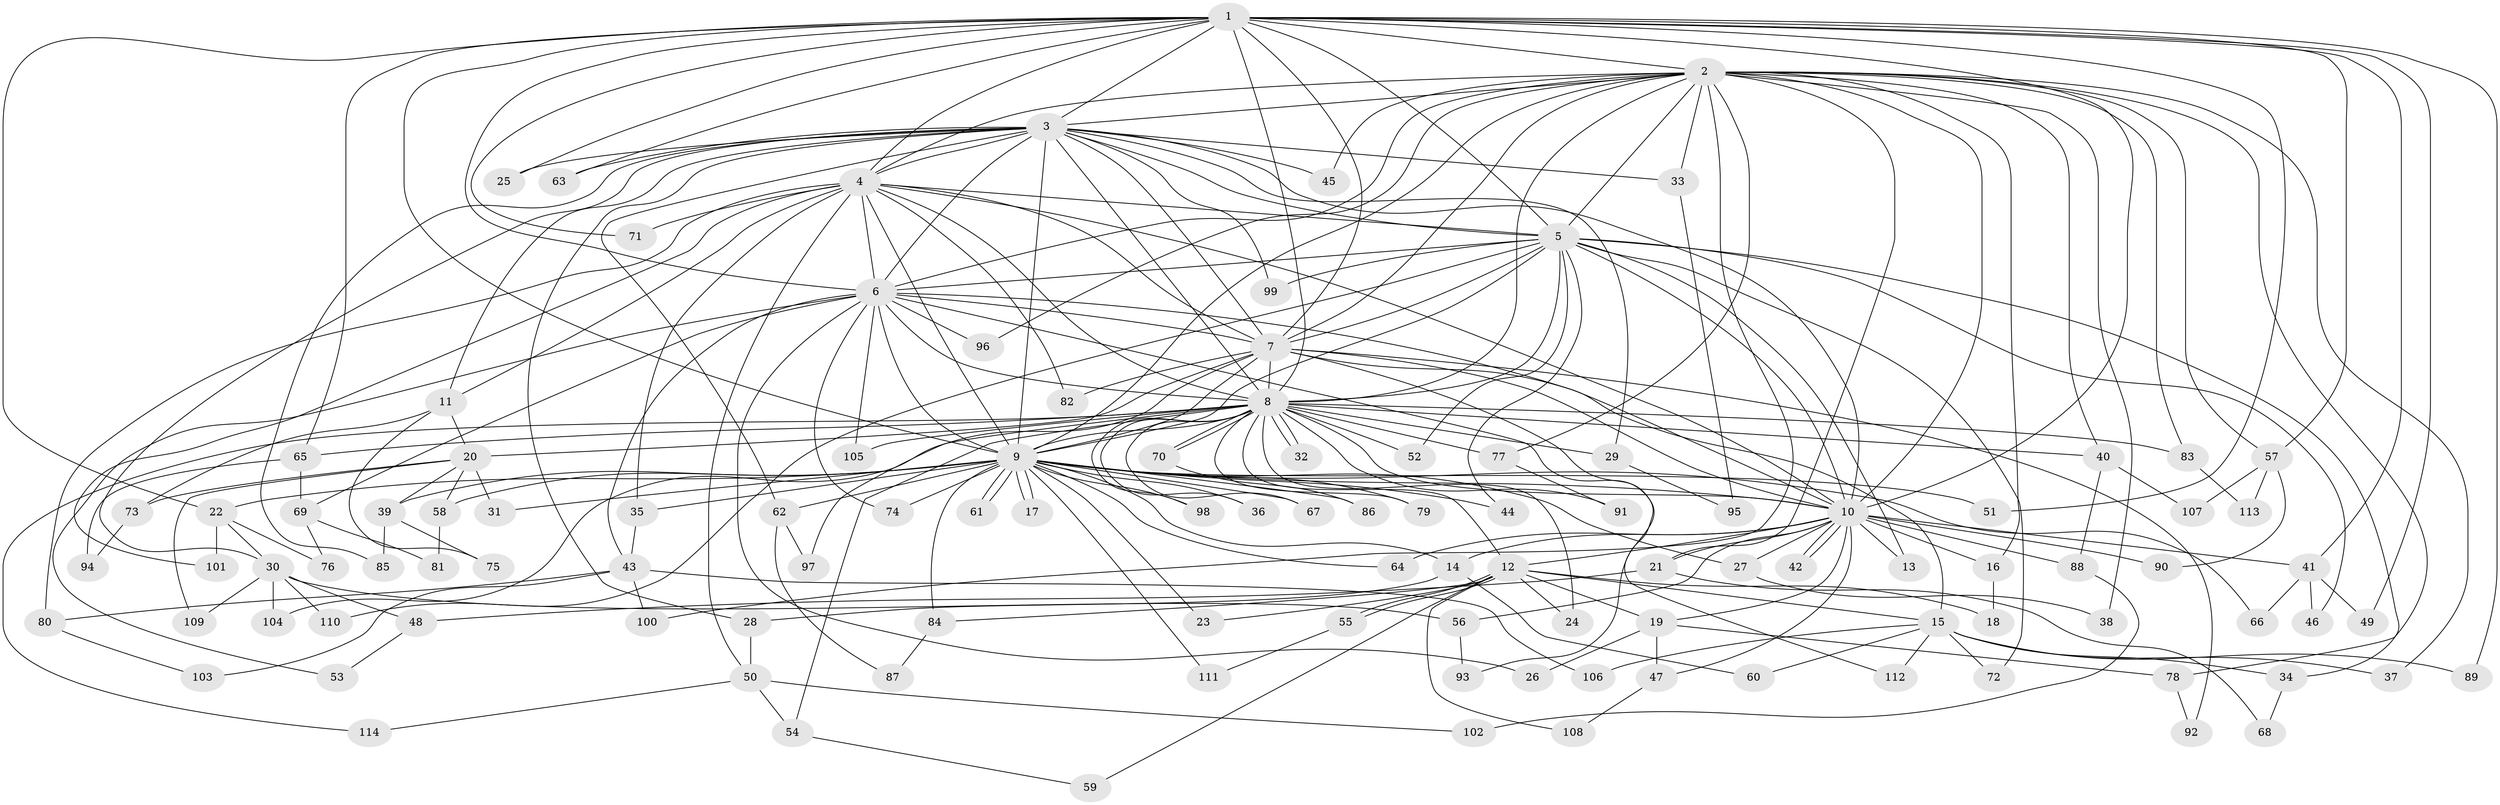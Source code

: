 // Generated by graph-tools (version 1.1) at 2025/25/03/09/25 03:25:39]
// undirected, 114 vertices, 253 edges
graph export_dot {
graph [start="1"]
  node [color=gray90,style=filled];
  1;
  2;
  3;
  4;
  5;
  6;
  7;
  8;
  9;
  10;
  11;
  12;
  13;
  14;
  15;
  16;
  17;
  18;
  19;
  20;
  21;
  22;
  23;
  24;
  25;
  26;
  27;
  28;
  29;
  30;
  31;
  32;
  33;
  34;
  35;
  36;
  37;
  38;
  39;
  40;
  41;
  42;
  43;
  44;
  45;
  46;
  47;
  48;
  49;
  50;
  51;
  52;
  53;
  54;
  55;
  56;
  57;
  58;
  59;
  60;
  61;
  62;
  63;
  64;
  65;
  66;
  67;
  68;
  69;
  70;
  71;
  72;
  73;
  74;
  75;
  76;
  77;
  78;
  79;
  80;
  81;
  82;
  83;
  84;
  85;
  86;
  87;
  88;
  89;
  90;
  91;
  92;
  93;
  94;
  95;
  96;
  97;
  98;
  99;
  100;
  101;
  102;
  103;
  104;
  105;
  106;
  107;
  108;
  109;
  110;
  111;
  112;
  113;
  114;
  1 -- 2;
  1 -- 3;
  1 -- 4;
  1 -- 5;
  1 -- 6;
  1 -- 7;
  1 -- 8;
  1 -- 9;
  1 -- 10;
  1 -- 22;
  1 -- 25;
  1 -- 41;
  1 -- 49;
  1 -- 51;
  1 -- 57;
  1 -- 63;
  1 -- 65;
  1 -- 71;
  1 -- 89;
  2 -- 3;
  2 -- 4;
  2 -- 5;
  2 -- 6;
  2 -- 7;
  2 -- 8;
  2 -- 9;
  2 -- 10;
  2 -- 16;
  2 -- 21;
  2 -- 33;
  2 -- 37;
  2 -- 38;
  2 -- 40;
  2 -- 45;
  2 -- 57;
  2 -- 77;
  2 -- 78;
  2 -- 83;
  2 -- 96;
  2 -- 100;
  3 -- 4;
  3 -- 5;
  3 -- 6;
  3 -- 7;
  3 -- 8;
  3 -- 9;
  3 -- 10;
  3 -- 11;
  3 -- 25;
  3 -- 28;
  3 -- 29;
  3 -- 30;
  3 -- 33;
  3 -- 45;
  3 -- 62;
  3 -- 63;
  3 -- 85;
  3 -- 99;
  4 -- 5;
  4 -- 6;
  4 -- 7;
  4 -- 8;
  4 -- 9;
  4 -- 10;
  4 -- 11;
  4 -- 35;
  4 -- 50;
  4 -- 71;
  4 -- 80;
  4 -- 82;
  4 -- 101;
  5 -- 6;
  5 -- 7;
  5 -- 8;
  5 -- 9;
  5 -- 10;
  5 -- 13;
  5 -- 34;
  5 -- 44;
  5 -- 46;
  5 -- 52;
  5 -- 72;
  5 -- 99;
  5 -- 110;
  6 -- 7;
  6 -- 8;
  6 -- 9;
  6 -- 10;
  6 -- 26;
  6 -- 43;
  6 -- 53;
  6 -- 69;
  6 -- 74;
  6 -- 96;
  6 -- 105;
  6 -- 112;
  7 -- 8;
  7 -- 9;
  7 -- 10;
  7 -- 15;
  7 -- 20;
  7 -- 82;
  7 -- 92;
  7 -- 93;
  7 -- 97;
  8 -- 9;
  8 -- 10;
  8 -- 12;
  8 -- 24;
  8 -- 29;
  8 -- 32;
  8 -- 32;
  8 -- 36;
  8 -- 40;
  8 -- 52;
  8 -- 54;
  8 -- 65;
  8 -- 67;
  8 -- 70;
  8 -- 70;
  8 -- 77;
  8 -- 79;
  8 -- 83;
  8 -- 91;
  8 -- 98;
  8 -- 104;
  8 -- 105;
  8 -- 114;
  9 -- 10;
  9 -- 14;
  9 -- 17;
  9 -- 17;
  9 -- 22;
  9 -- 23;
  9 -- 27;
  9 -- 31;
  9 -- 35;
  9 -- 36;
  9 -- 39;
  9 -- 44;
  9 -- 51;
  9 -- 58;
  9 -- 61;
  9 -- 61;
  9 -- 62;
  9 -- 64;
  9 -- 66;
  9 -- 67;
  9 -- 74;
  9 -- 79;
  9 -- 84;
  9 -- 86;
  9 -- 98;
  9 -- 111;
  10 -- 12;
  10 -- 13;
  10 -- 14;
  10 -- 16;
  10 -- 19;
  10 -- 21;
  10 -- 27;
  10 -- 41;
  10 -- 42;
  10 -- 42;
  10 -- 47;
  10 -- 56;
  10 -- 64;
  10 -- 88;
  10 -- 90;
  11 -- 20;
  11 -- 73;
  11 -- 75;
  12 -- 15;
  12 -- 18;
  12 -- 19;
  12 -- 23;
  12 -- 24;
  12 -- 55;
  12 -- 55;
  12 -- 59;
  12 -- 84;
  12 -- 108;
  14 -- 28;
  14 -- 60;
  15 -- 34;
  15 -- 37;
  15 -- 60;
  15 -- 72;
  15 -- 89;
  15 -- 106;
  15 -- 112;
  16 -- 18;
  19 -- 26;
  19 -- 47;
  19 -- 78;
  20 -- 31;
  20 -- 39;
  20 -- 58;
  20 -- 73;
  20 -- 109;
  21 -- 48;
  21 -- 68;
  22 -- 30;
  22 -- 76;
  22 -- 101;
  27 -- 38;
  28 -- 50;
  29 -- 95;
  30 -- 48;
  30 -- 56;
  30 -- 104;
  30 -- 109;
  30 -- 110;
  33 -- 95;
  34 -- 68;
  35 -- 43;
  39 -- 75;
  39 -- 85;
  40 -- 88;
  40 -- 107;
  41 -- 46;
  41 -- 49;
  41 -- 66;
  43 -- 80;
  43 -- 100;
  43 -- 103;
  43 -- 106;
  47 -- 108;
  48 -- 53;
  50 -- 54;
  50 -- 102;
  50 -- 114;
  54 -- 59;
  55 -- 111;
  56 -- 93;
  57 -- 90;
  57 -- 107;
  57 -- 113;
  58 -- 81;
  62 -- 87;
  62 -- 97;
  65 -- 69;
  65 -- 94;
  69 -- 76;
  69 -- 81;
  70 -- 86;
  73 -- 94;
  77 -- 91;
  78 -- 92;
  80 -- 103;
  83 -- 113;
  84 -- 87;
  88 -- 102;
}
